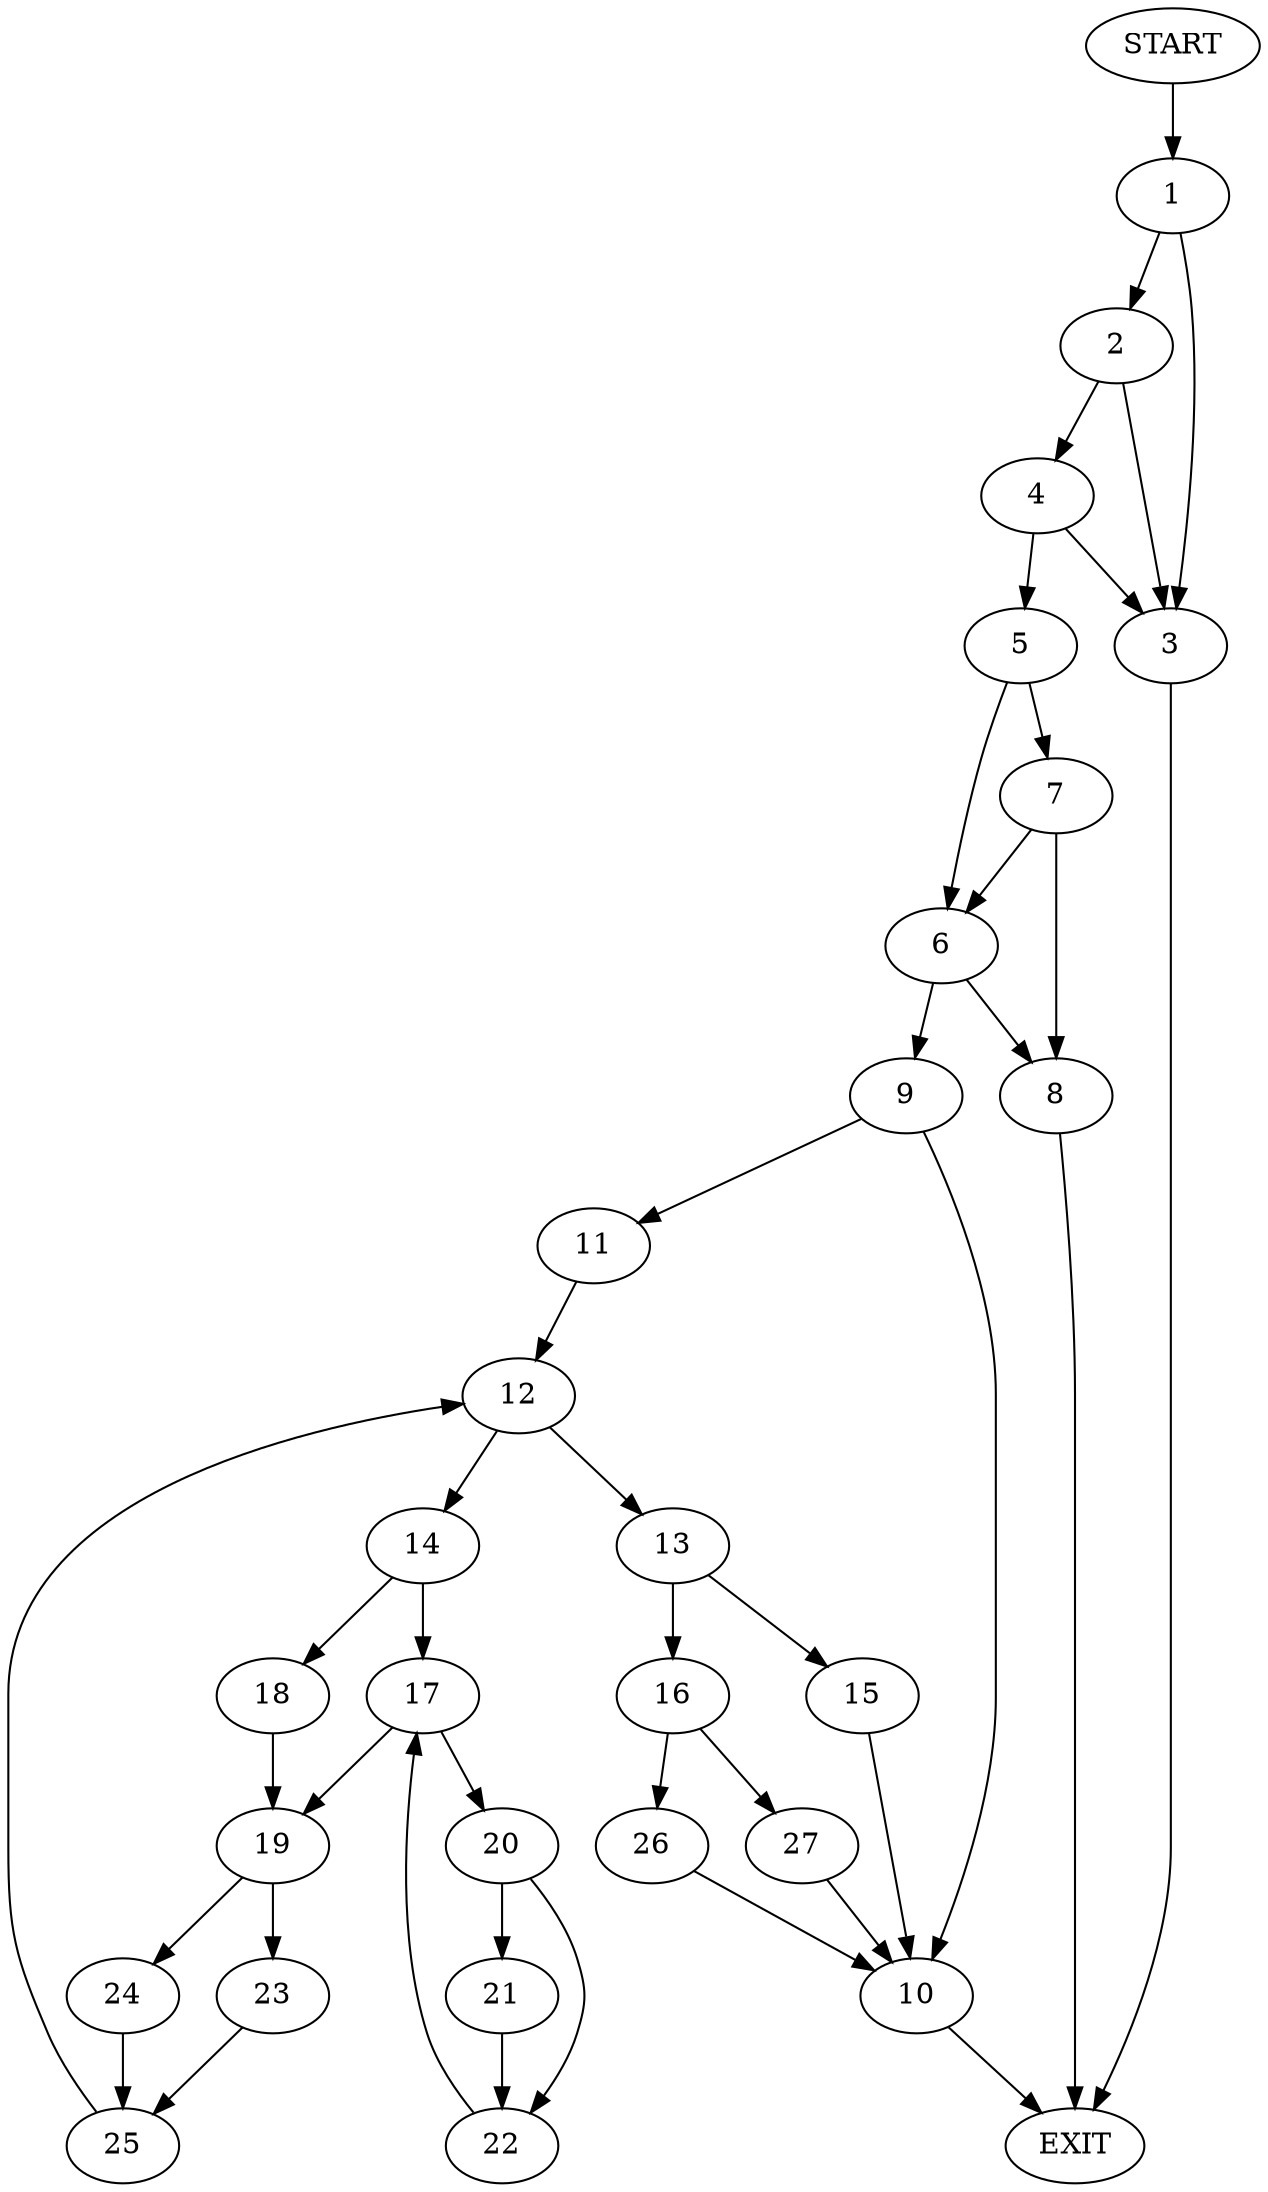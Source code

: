 digraph {
0 [label="START"]
28 [label="EXIT"]
0 -> 1
1 -> 2
1 -> 3
2 -> 4
2 -> 3
3 -> 28
4 -> 5
4 -> 3
5 -> 6
5 -> 7
7 -> 8
7 -> 6
6 -> 8
6 -> 9
8 -> 28
9 -> 10
9 -> 11
10 -> 28
11 -> 12
12 -> 13
12 -> 14
13 -> 15
13 -> 16
14 -> 17
14 -> 18
18 -> 19
17 -> 20
17 -> 19
20 -> 21
20 -> 22
19 -> 23
19 -> 24
21 -> 22
22 -> 17
24 -> 25
23 -> 25
25 -> 12
16 -> 26
16 -> 27
15 -> 10
27 -> 10
26 -> 10
}
